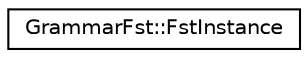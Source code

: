 digraph "Graphical Class Hierarchy"
{
  edge [fontname="Helvetica",fontsize="10",labelfontname="Helvetica",labelfontsize="10"];
  node [fontname="Helvetica",fontsize="10",shape=record];
  rankdir="LR";
  Node0 [label="GrammarFst::FstInstance",height=0.2,width=0.4,color="black", fillcolor="white", style="filled",URL="$structfst_1_1GrammarFst_1_1FstInstance.html"];
}
